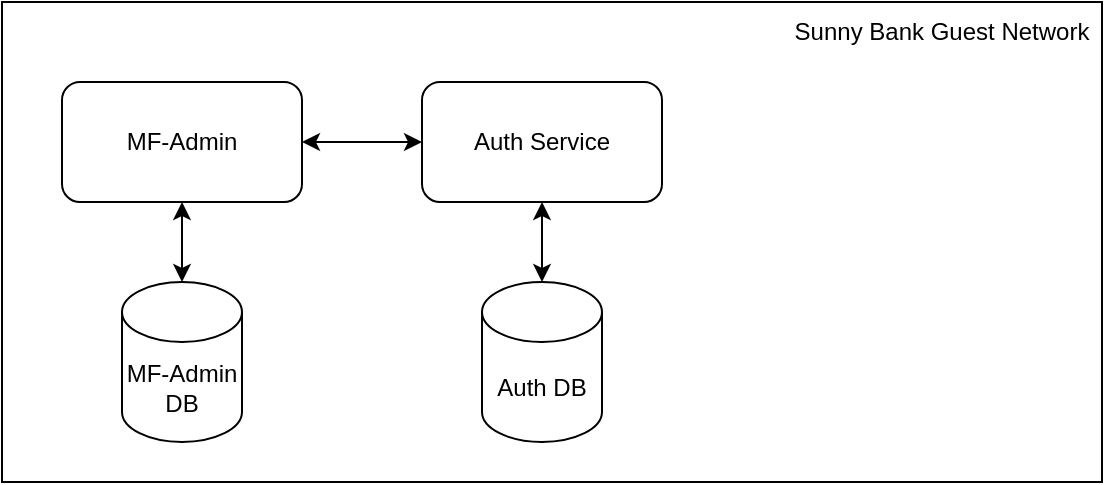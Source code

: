 <mxfile version="23.1.5" type="github">
  <diagram name="第1頁" id="1wklVr72N6ZmMu-Cdv6m">
    <mxGraphModel dx="1199" dy="546" grid="1" gridSize="10" guides="1" tooltips="1" connect="1" arrows="1" fold="1" page="1" pageScale="1" pageWidth="827" pageHeight="1169" math="0" shadow="0">
      <root>
        <mxCell id="0" />
        <mxCell id="1" parent="0" />
        <mxCell id="8QyEa9IOrjfCE1RIOH5n-1" value="" style="rounded=0;whiteSpace=wrap;html=1;" vertex="1" parent="1">
          <mxGeometry x="80" y="80" width="550" height="240" as="geometry" />
        </mxCell>
        <mxCell id="8QyEa9IOrjfCE1RIOH5n-2" value="Sunny Bank Guest Network" style="text;html=1;align=center;verticalAlign=middle;whiteSpace=wrap;rounded=0;" vertex="1" parent="1">
          <mxGeometry x="470" y="80" width="160" height="30" as="geometry" />
        </mxCell>
        <mxCell id="8QyEa9IOrjfCE1RIOH5n-3" value="MF-Admin" style="rounded=1;whiteSpace=wrap;html=1;" vertex="1" parent="1">
          <mxGeometry x="110" y="120" width="120" height="60" as="geometry" />
        </mxCell>
        <mxCell id="8QyEa9IOrjfCE1RIOH5n-4" value="Auth Service" style="rounded=1;whiteSpace=wrap;html=1;" vertex="1" parent="1">
          <mxGeometry x="290" y="120" width="120" height="60" as="geometry" />
        </mxCell>
        <mxCell id="8QyEa9IOrjfCE1RIOH5n-6" value="MF-Admin DB" style="shape=cylinder3;whiteSpace=wrap;html=1;boundedLbl=1;backgroundOutline=1;size=15;" vertex="1" parent="1">
          <mxGeometry x="140" y="220" width="60" height="80" as="geometry" />
        </mxCell>
        <mxCell id="8QyEa9IOrjfCE1RIOH5n-7" value="Auth DB" style="shape=cylinder3;whiteSpace=wrap;html=1;boundedLbl=1;backgroundOutline=1;size=15;" vertex="1" parent="1">
          <mxGeometry x="320" y="220" width="60" height="80" as="geometry" />
        </mxCell>
        <mxCell id="8QyEa9IOrjfCE1RIOH5n-11" value="" style="endArrow=classic;startArrow=classic;html=1;rounded=0;exitX=1;exitY=0.5;exitDx=0;exitDy=0;entryX=0;entryY=0.5;entryDx=0;entryDy=0;" edge="1" parent="1" source="8QyEa9IOrjfCE1RIOH5n-3" target="8QyEa9IOrjfCE1RIOH5n-4">
          <mxGeometry width="50" height="50" relative="1" as="geometry">
            <mxPoint x="280" y="180" as="sourcePoint" />
            <mxPoint x="330" y="130" as="targetPoint" />
          </mxGeometry>
        </mxCell>
        <mxCell id="8QyEa9IOrjfCE1RIOH5n-12" value="" style="endArrow=classic;startArrow=classic;html=1;rounded=0;entryX=0.5;entryY=1;entryDx=0;entryDy=0;" edge="1" parent="1" source="8QyEa9IOrjfCE1RIOH5n-7" target="8QyEa9IOrjfCE1RIOH5n-4">
          <mxGeometry width="50" height="50" relative="1" as="geometry">
            <mxPoint x="310" y="240" as="sourcePoint" />
            <mxPoint x="360" y="190" as="targetPoint" />
          </mxGeometry>
        </mxCell>
        <mxCell id="8QyEa9IOrjfCE1RIOH5n-13" value="" style="endArrow=classic;startArrow=classic;html=1;rounded=0;entryX=0.5;entryY=1;entryDx=0;entryDy=0;" edge="1" parent="1" source="8QyEa9IOrjfCE1RIOH5n-6" target="8QyEa9IOrjfCE1RIOH5n-3">
          <mxGeometry width="50" height="50" relative="1" as="geometry">
            <mxPoint x="230" y="240" as="sourcePoint" />
            <mxPoint x="280" y="190" as="targetPoint" />
          </mxGeometry>
        </mxCell>
      </root>
    </mxGraphModel>
  </diagram>
</mxfile>
